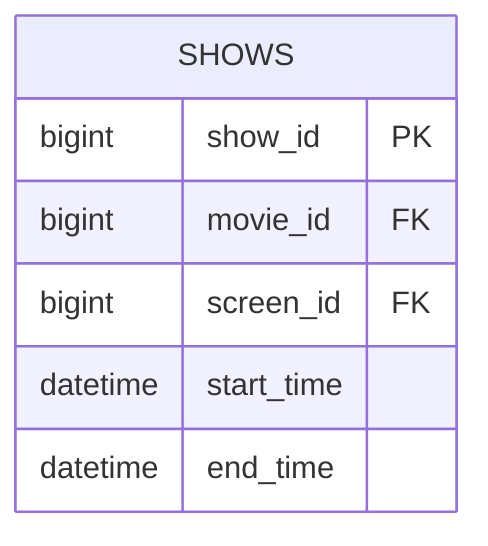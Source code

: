 erDiagram
    SHOWS {
        bigint show_id PK
        bigint movie_id FK
        bigint screen_id FK
        datetime start_time
        datetime end_time
    }
